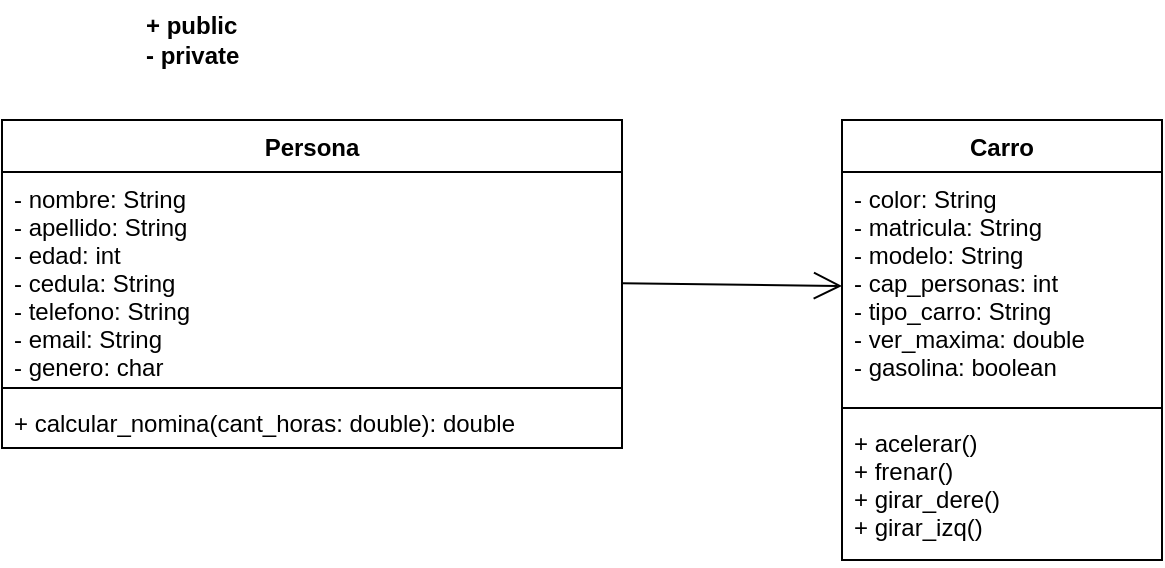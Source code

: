 <mxfile version="20.1.1" type="github">
  <diagram id="E597sxiPu6TXNNgw2shg" name="Page-1">
    <mxGraphModel dx="723" dy="368" grid="1" gridSize="10" guides="1" tooltips="1" connect="1" arrows="1" fold="1" page="1" pageScale="1" pageWidth="827" pageHeight="1169" math="0" shadow="0">
      <root>
        <mxCell id="0" />
        <mxCell id="1" parent="0" />
        <mxCell id="f0CHvtcK751_LuhTRboP-1" value="Persona" style="swimlane;fontStyle=1;align=center;verticalAlign=top;childLayout=stackLayout;horizontal=1;startSize=26;horizontalStack=0;resizeParent=1;resizeParentMax=0;resizeLast=0;collapsible=1;marginBottom=0;" vertex="1" parent="1">
          <mxGeometry x="90" y="70" width="310" height="164" as="geometry" />
        </mxCell>
        <mxCell id="f0CHvtcK751_LuhTRboP-2" value="- nombre: String&#xa;- apellido: String&#xa;- edad: int&#xa;- cedula: String&#xa;- telefono: String&#xa;- email: String&#xa;- genero: char" style="text;strokeColor=none;fillColor=none;align=left;verticalAlign=top;spacingLeft=4;spacingRight=4;overflow=hidden;rotatable=0;points=[[0,0.5],[1,0.5]];portConstraint=eastwest;" vertex="1" parent="f0CHvtcK751_LuhTRboP-1">
          <mxGeometry y="26" width="310" height="104" as="geometry" />
        </mxCell>
        <mxCell id="f0CHvtcK751_LuhTRboP-3" value="" style="line;strokeWidth=1;fillColor=none;align=left;verticalAlign=middle;spacingTop=-1;spacingLeft=3;spacingRight=3;rotatable=0;labelPosition=right;points=[];portConstraint=eastwest;" vertex="1" parent="f0CHvtcK751_LuhTRboP-1">
          <mxGeometry y="130" width="310" height="8" as="geometry" />
        </mxCell>
        <mxCell id="f0CHvtcK751_LuhTRboP-4" value="+ calcular_nomina(cant_horas: double): double" style="text;strokeColor=none;fillColor=none;align=left;verticalAlign=top;spacingLeft=4;spacingRight=4;overflow=hidden;rotatable=0;points=[[0,0.5],[1,0.5]];portConstraint=eastwest;" vertex="1" parent="f0CHvtcK751_LuhTRboP-1">
          <mxGeometry y="138" width="310" height="26" as="geometry" />
        </mxCell>
        <mxCell id="f0CHvtcK751_LuhTRboP-6" value="Carro" style="swimlane;fontStyle=1;align=center;verticalAlign=top;childLayout=stackLayout;horizontal=1;startSize=26;horizontalStack=0;resizeParent=1;resizeParentMax=0;resizeLast=0;collapsible=1;marginBottom=0;" vertex="1" parent="1">
          <mxGeometry x="510" y="70" width="160" height="220" as="geometry" />
        </mxCell>
        <mxCell id="f0CHvtcK751_LuhTRboP-7" value="- color: String&#xa;- matricula: String&#xa;- modelo: String&#xa;- cap_personas: int&#xa;- tipo_carro: String&#xa;- ver_maxima: double&#xa;- gasolina: boolean" style="text;strokeColor=none;fillColor=none;align=left;verticalAlign=top;spacingLeft=4;spacingRight=4;overflow=hidden;rotatable=0;points=[[0,0.5],[1,0.5]];portConstraint=eastwest;" vertex="1" parent="f0CHvtcK751_LuhTRboP-6">
          <mxGeometry y="26" width="160" height="114" as="geometry" />
        </mxCell>
        <mxCell id="f0CHvtcK751_LuhTRboP-8" value="" style="line;strokeWidth=1;fillColor=none;align=left;verticalAlign=middle;spacingTop=-1;spacingLeft=3;spacingRight=3;rotatable=0;labelPosition=right;points=[];portConstraint=eastwest;" vertex="1" parent="f0CHvtcK751_LuhTRboP-6">
          <mxGeometry y="140" width="160" height="8" as="geometry" />
        </mxCell>
        <mxCell id="f0CHvtcK751_LuhTRboP-9" value="+ acelerar()&#xa;+ frenar()&#xa;+ girar_dere()&#xa;+ girar_izq()" style="text;strokeColor=none;fillColor=none;align=left;verticalAlign=top;spacingLeft=4;spacingRight=4;overflow=hidden;rotatable=0;points=[[0,0.5],[1,0.5]];portConstraint=eastwest;" vertex="1" parent="f0CHvtcK751_LuhTRboP-6">
          <mxGeometry y="148" width="160" height="72" as="geometry" />
        </mxCell>
        <mxCell id="f0CHvtcK751_LuhTRboP-13" value="" style="endArrow=open;endFill=1;endSize=12;html=1;rounded=0;entryX=0;entryY=0.5;entryDx=0;entryDy=0;" edge="1" parent="1" target="f0CHvtcK751_LuhTRboP-7">
          <mxGeometry width="160" relative="1" as="geometry">
            <mxPoint x="400" y="151.58" as="sourcePoint" />
            <mxPoint x="500" y="150" as="targetPoint" />
          </mxGeometry>
        </mxCell>
        <mxCell id="f0CHvtcK751_LuhTRboP-14" value="+ public&lt;br&gt;- private" style="text;html=1;align=left;verticalAlign=middle;resizable=0;points=[];autosize=1;strokeColor=none;fillColor=none;fontStyle=1" vertex="1" parent="1">
          <mxGeometry x="160" y="10" width="70" height="40" as="geometry" />
        </mxCell>
      </root>
    </mxGraphModel>
  </diagram>
</mxfile>
